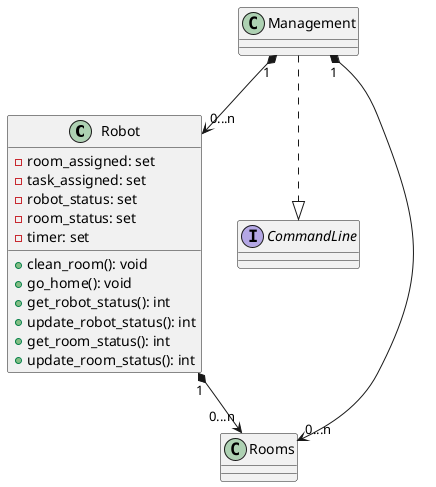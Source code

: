 @startuml
class Robot {
  - room_assigned: set
  - task_assigned: set
  - robot_status: set
  - room_status: set
  - timer: set
  
  + clean_room(): void
  + go_home(): void
  + get_robot_status(): int
  + update_robot_status(): int
  + get_room_status(): int
  + update_room_status(): int
  
}

interface CommandLine {}

Management "1" *--> "0...n" Rooms
Management "1" *--> "0...n" Robot
Robot "1" *--> "0...n" Rooms
Management ..|> CommandLine
@enduml